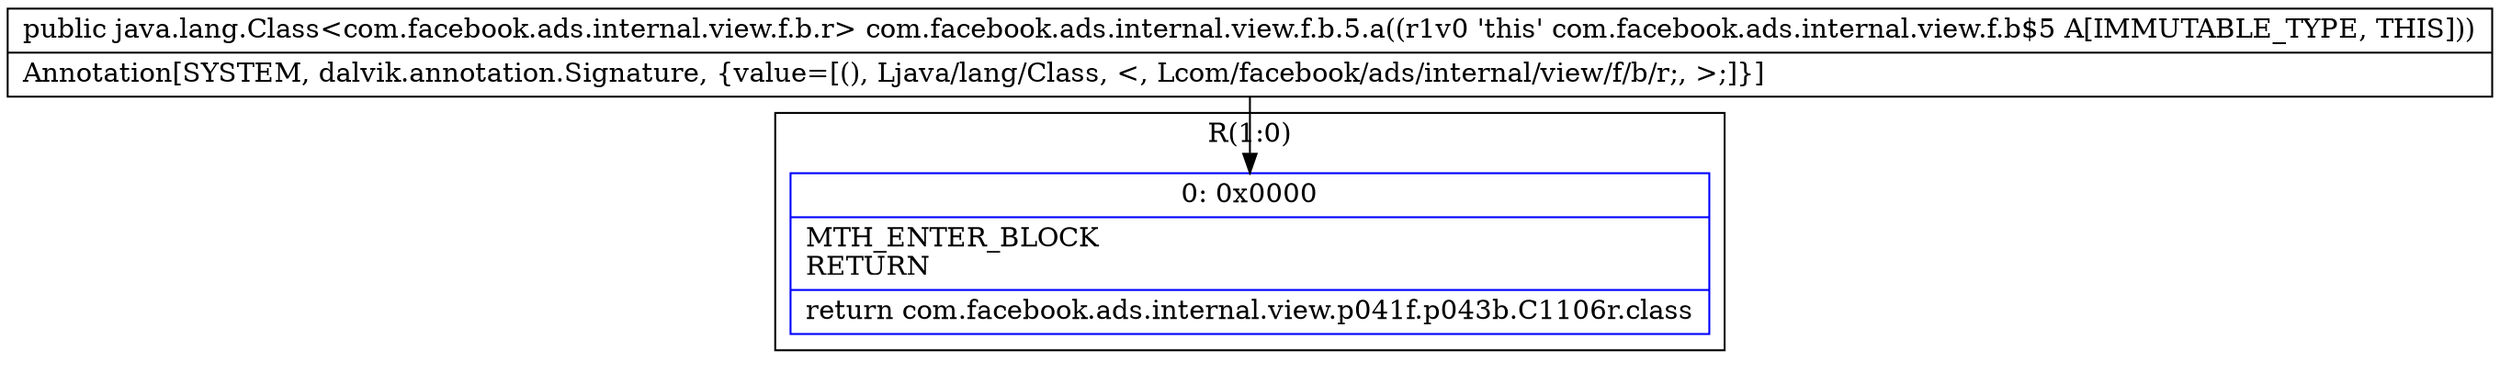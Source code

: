 digraph "CFG forcom.facebook.ads.internal.view.f.b.5.a()Ljava\/lang\/Class;" {
subgraph cluster_Region_308545998 {
label = "R(1:0)";
node [shape=record,color=blue];
Node_0 [shape=record,label="{0\:\ 0x0000|MTH_ENTER_BLOCK\lRETURN\l|return com.facebook.ads.internal.view.p041f.p043b.C1106r.class\l}"];
}
MethodNode[shape=record,label="{public java.lang.Class\<com.facebook.ads.internal.view.f.b.r\> com.facebook.ads.internal.view.f.b.5.a((r1v0 'this' com.facebook.ads.internal.view.f.b$5 A[IMMUTABLE_TYPE, THIS]))  | Annotation[SYSTEM, dalvik.annotation.Signature, \{value=[(), Ljava\/lang\/Class, \<, Lcom\/facebook\/ads\/internal\/view\/f\/b\/r;, \>;]\}]\l}"];
MethodNode -> Node_0;
}

